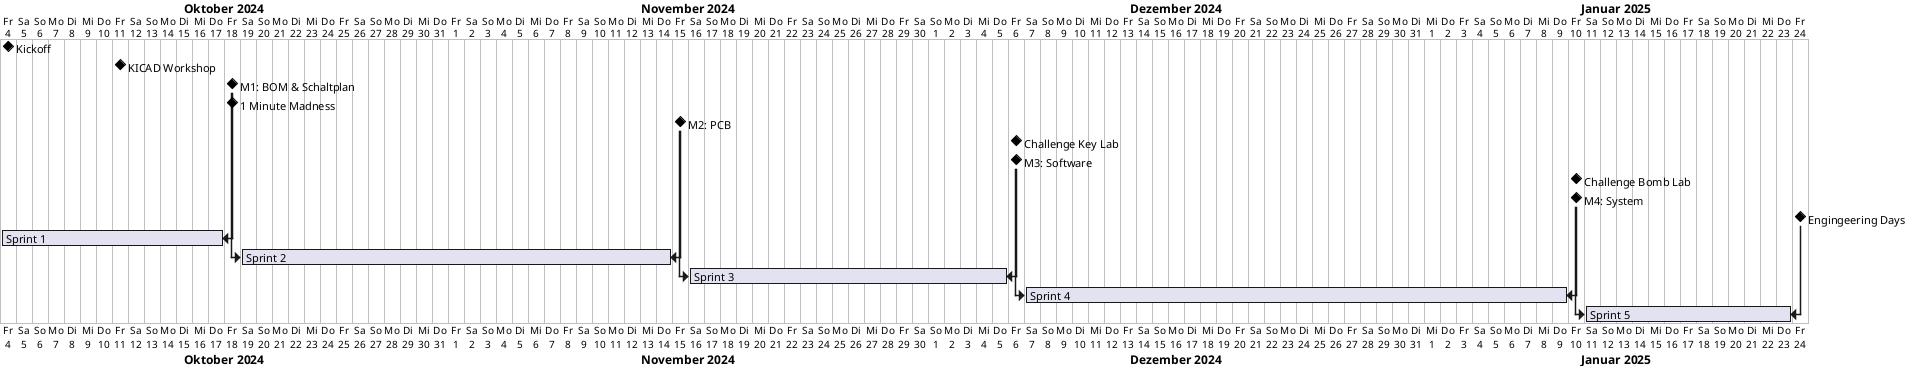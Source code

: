 @startgantt
' Project Deadlines
language de
Project starts 2024-10-04
[Kickoff] happens at 2024-10-04
[KICAD Workshop] happens at 2024-10-11
[M1: BOM & Schaltplan] as [M1] happens at 2024-10-18
[1 Minute Madness] happens at 2024-10-18
[M2: PCB] as [M2] happens at 2024-11-15
[Challenge Key Lab] happens at 2024-12-06
[M3: Software] as [M3] happens at 2024-12-06
[Challenge Bomb Lab] happens at 2025-01-10
[M4: System] as [M4] happens at 2025-01-10
[Engingeering Days] as [End] happens at 2025-01-24

' Sprints
[Sprint 1] starts at 2024-10-04 and ends at [M1]'s start
[Sprint 2] starts at [M1]'s end and ends at [M2]'s start
[Sprint 3] starts at [M2]'s end and ends at [M3]'s start
[Sprint 4] starts at [M3]'s end and ends at [M4]'s start
[Sprint 5] starts at [M4]'s end and ends at [End]'s start

' Aufgaben:
' Umsetzung der Mustererkennung
' Muster einspeichern
' Musteraufnahme
' Muster löschen
' Schloss öffnen
' Musterverwaltung
' Musterwiedergabe
' Schloss Status LED
' Storage Driver
' LED-Driver
' Anfertigen der Holzbox
' Notöffnungsmechanismus
' Platine entwerfen
' Fertigstellen des Systems
@endgantt

